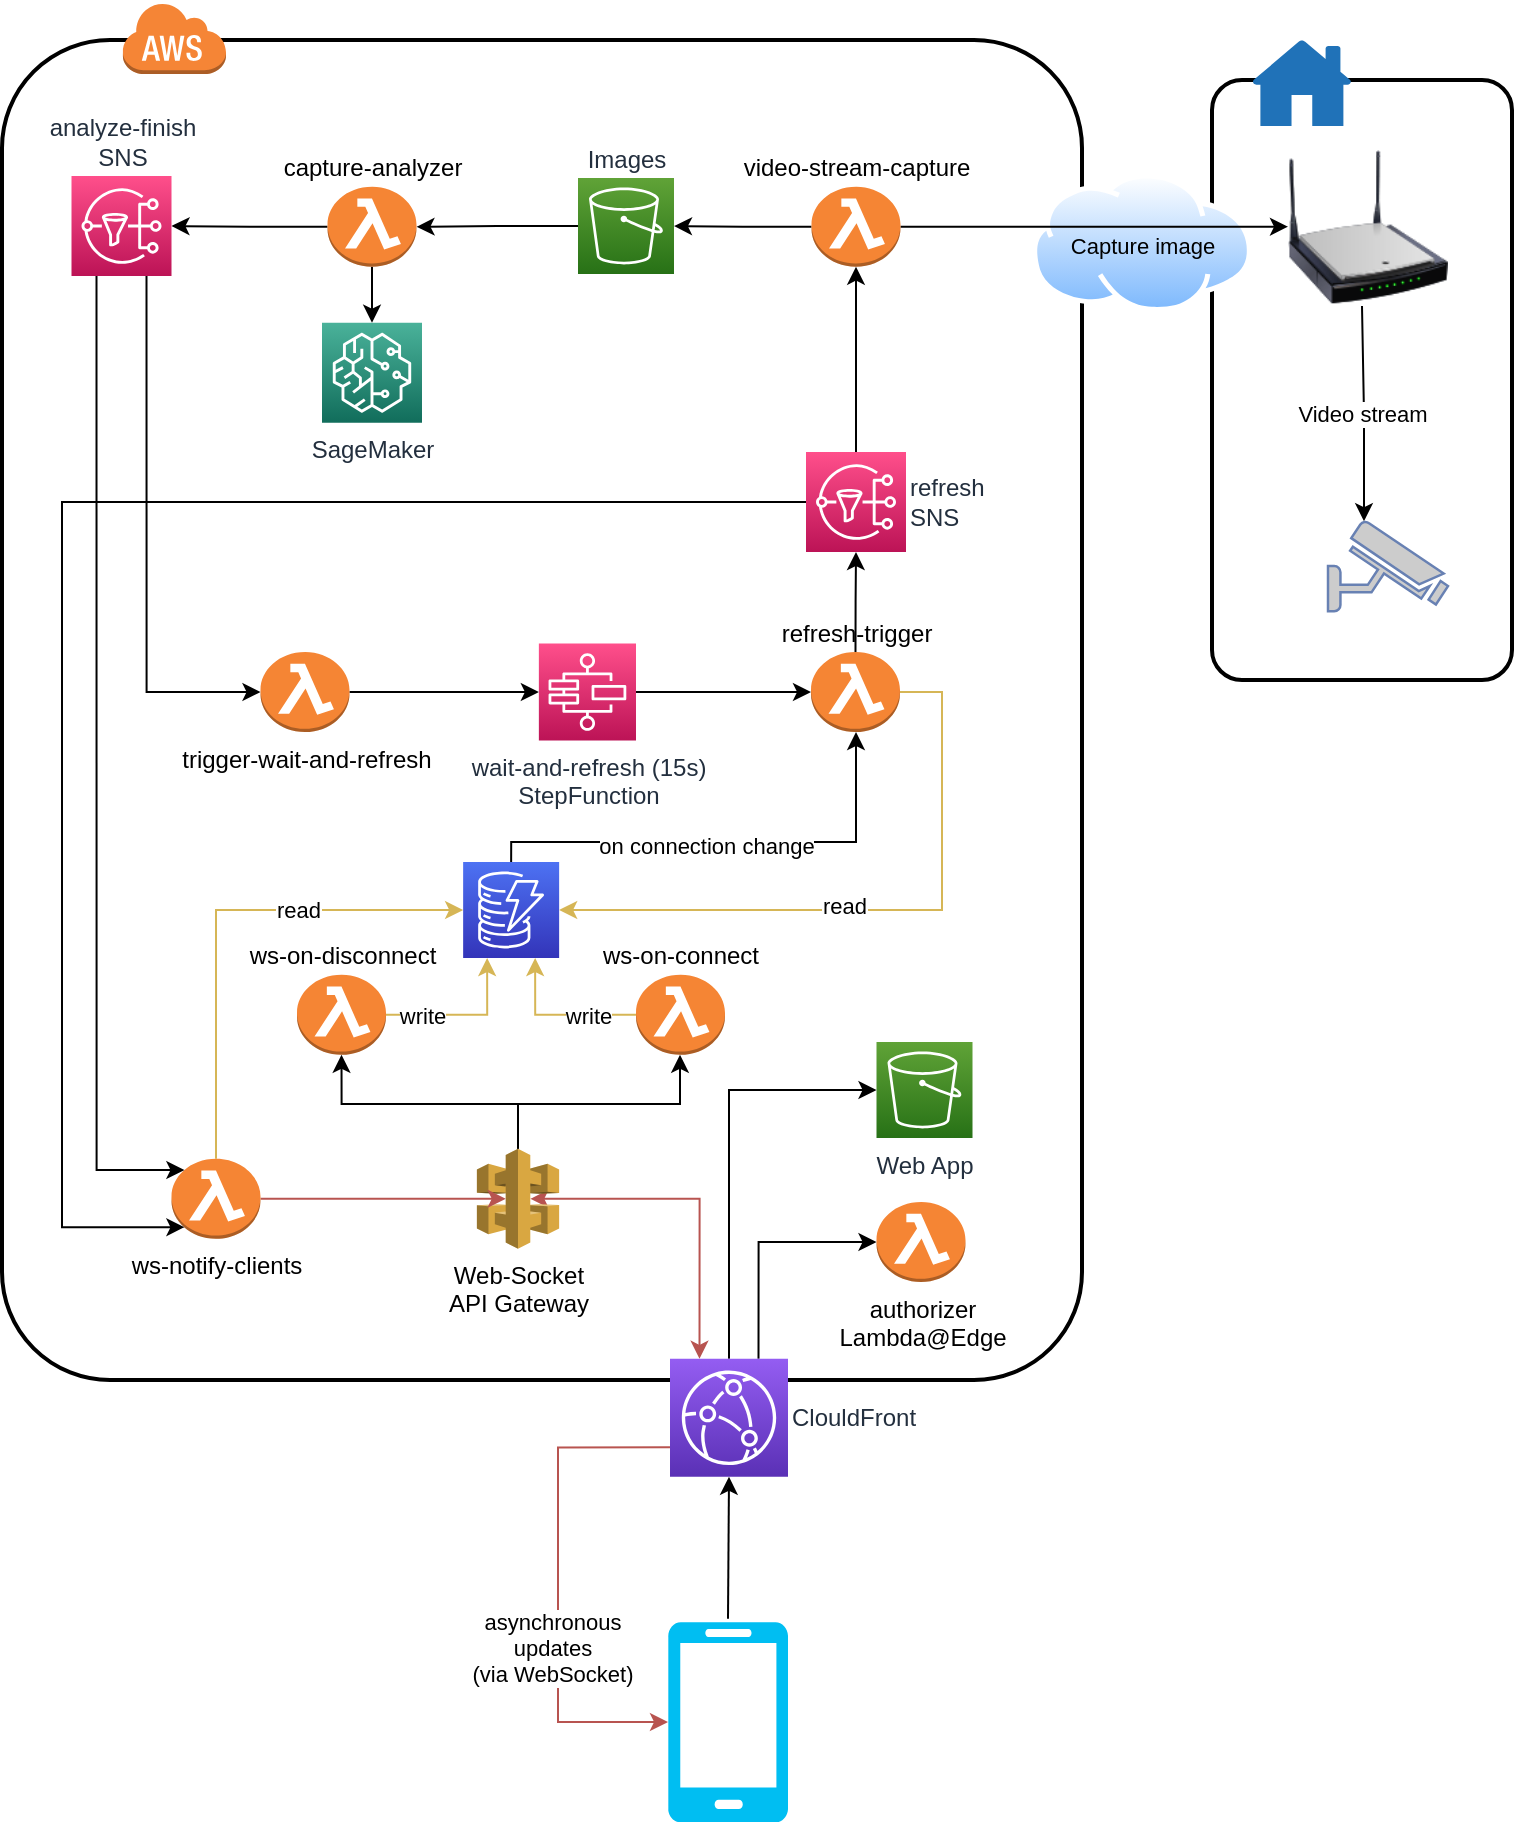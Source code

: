 <mxfile version="21.3.7" type="onedrive">
  <diagram id="Ko_1yokSzfLHn97Hn11Z" name="Page-1">
    <mxGraphModel dx="1434" dy="1779" grid="1" gridSize="10" guides="1" tooltips="1" connect="1" arrows="1" fold="1" page="1" pageScale="1" pageWidth="850" pageHeight="1100" math="0" shadow="0">
      <root>
        <mxCell id="0" />
        <mxCell id="1" parent="0" />
        <mxCell id="Zco0jViAKK-T3VoV0KM6-52" value="" style="rounded=1;arcSize=10;dashed=0;fillColor=none;gradientColor=none;strokeWidth=2;" parent="1" vertex="1">
          <mxGeometry x="50" y="9" width="540" height="670" as="geometry" />
        </mxCell>
        <mxCell id="Ue1eznpHvP8kz3ZbDEL6-2" value="" style="dashed=0;html=1;shape=mxgraph.aws3.cloud;fillColor=#F58536;gradientColor=none;dashed=0;" parent="1" vertex="1">
          <mxGeometry x="110" y="-10" width="52" height="36" as="geometry" />
        </mxCell>
        <mxCell id="Zco0jViAKK-T3VoV0KM6-9" style="edgeStyle=orthogonalEdgeStyle;rounded=0;orthogonalLoop=1;jettySize=auto;html=1;exitX=0;exitY=0.5;exitDx=0;exitDy=0;exitPerimeter=0;" parent="1" source="Ue1eznpHvP8kz3ZbDEL6-3" target="Ue1eznpHvP8kz3ZbDEL6-32" edge="1">
          <mxGeometry relative="1" as="geometry" />
        </mxCell>
        <mxCell id="Ue1eznpHvP8kz3ZbDEL6-3" value="Images" style="points=[[0,0,0],[0.25,0,0],[0.5,0,0],[0.75,0,0],[1,0,0],[0,1,0],[0.25,1,0],[0.5,1,0],[0.75,1,0],[1,1,0],[0,0.25,0],[0,0.5,0],[0,0.75,0],[1,0.25,0],[1,0.5,0],[1,0.75,0]];outlineConnect=0;fontColor=#232F3E;gradientColor=#60A337;gradientDirection=north;fillColor=#277116;strokeColor=#ffffff;dashed=0;verticalLabelPosition=top;verticalAlign=bottom;align=center;html=1;fontSize=12;fontStyle=0;aspect=fixed;shape=mxgraph.aws4.resourceIcon;resIcon=mxgraph.aws4.s3;labelPosition=center;" parent="1" vertex="1">
          <mxGeometry x="338" y="78" width="48" height="48" as="geometry" />
        </mxCell>
        <mxCell id="Ue1eznpHvP8kz3ZbDEL6-9" value="SageMaker" style="points=[[0,0,0],[0.25,0,0],[0.5,0,0],[0.75,0,0],[1,0,0],[0,1,0],[0.25,1,0],[0.5,1,0],[0.75,1,0],[1,1,0],[0,0.25,0],[0,0.5,0],[0,0.75,0],[1,0.25,0],[1,0.5,0],[1,0.75,0]];outlineConnect=0;fontColor=#232F3E;gradientColor=#4AB29A;gradientDirection=north;fillColor=#116D5B;strokeColor=#ffffff;dashed=0;verticalLabelPosition=bottom;verticalAlign=top;align=center;html=1;fontSize=12;fontStyle=0;aspect=fixed;shape=mxgraph.aws4.resourceIcon;resIcon=mxgraph.aws4.sagemaker;labelPosition=center;" parent="1" vertex="1">
          <mxGeometry x="210" y="150.35" width="50" height="50" as="geometry" />
        </mxCell>
        <mxCell id="Ue1eznpHvP8kz3ZbDEL6-17" style="edgeStyle=orthogonalEdgeStyle;rounded=0;orthogonalLoop=1;jettySize=auto;html=1;exitX=0.5;exitY=0;exitDx=0;exitDy=0;exitPerimeter=0;entryX=0.5;entryY=1;entryDx=0;entryDy=0;entryPerimeter=0;" parent="1" target="Ue1eznpHvP8kz3ZbDEL6-25" edge="1">
          <mxGeometry relative="1" as="geometry">
            <mxPoint x="413" y="748.4" as="targetPoint" />
            <mxPoint x="413" y="798.4" as="sourcePoint" />
          </mxGeometry>
        </mxCell>
        <mxCell id="Ue1eznpHvP8kz3ZbDEL6-10" value="" style="verticalLabelPosition=bottom;html=1;verticalAlign=top;align=center;strokeColor=none;fillColor=#00BEF2;shape=mxgraph.azure.mobile;pointerEvents=1;" parent="1" vertex="1">
          <mxGeometry x="383" y="800" width="60" height="100" as="geometry" />
        </mxCell>
        <mxCell id="Ue1eznpHvP8kz3ZbDEL6-11" value="" style="rounded=1;arcSize=10;dashed=0;fillColor=none;gradientColor=none;strokeWidth=2;" parent="1" vertex="1">
          <mxGeometry x="655" y="29" width="150" height="300" as="geometry" />
        </mxCell>
        <mxCell id="Ue1eznpHvP8kz3ZbDEL6-12" value="" style="pointerEvents=1;shadow=0;dashed=0;html=1;strokeColor=none;labelPosition=center;verticalLabelPosition=bottom;verticalAlign=top;outlineConnect=0;align=center;shape=mxgraph.office.concepts.home;fillColor=#2072B8;" parent="1" vertex="1">
          <mxGeometry x="675" y="9" width="50" height="43" as="geometry" />
        </mxCell>
        <mxCell id="Ue1eznpHvP8kz3ZbDEL6-20" value="Video stream" style="edgeStyle=orthogonalEdgeStyle;rounded=0;orthogonalLoop=1;jettySize=auto;html=1;exitX=0.3;exitY=0;exitDx=0;exitDy=0;exitPerimeter=0;endArrow=none;endFill=0;startArrow=classic;startFill=1;" parent="1" source="Ue1eznpHvP8kz3ZbDEL6-13" edge="1">
          <mxGeometry relative="1" as="geometry">
            <mxPoint x="726" y="257.1" as="sourcePoint" />
            <mxPoint x="730.0" y="142.05" as="targetPoint" />
          </mxGeometry>
        </mxCell>
        <mxCell id="Ue1eznpHvP8kz3ZbDEL6-13" value="" style="fontColor=#0066CC;verticalAlign=top;verticalLabelPosition=bottom;labelPosition=center;align=center;html=1;outlineConnect=0;fillColor=#CCCCCC;strokeColor=#6881B3;gradientColor=none;gradientDirection=north;strokeWidth=2;shape=mxgraph.networks.security_camera;" parent="1" vertex="1">
          <mxGeometry x="713" y="249.6" width="60" height="45" as="geometry" />
        </mxCell>
        <mxCell id="Zco0jViAKK-T3VoV0KM6-38" style="edgeStyle=orthogonalEdgeStyle;rounded=0;orthogonalLoop=1;jettySize=auto;html=1;exitX=1;exitY=0.5;exitDx=0;exitDy=0;exitPerimeter=0;entryX=0.75;entryY=1;entryDx=0;entryDy=0;entryPerimeter=0;startArrow=none;startFill=0;fillColor=#fff2cc;strokeColor=#d6b656;" parent="1" source="Ue1eznpHvP8kz3ZbDEL6-15" target="Zco0jViAKK-T3VoV0KM6-2" edge="1">
          <mxGeometry relative="1" as="geometry">
            <Array as="points">
              <mxPoint x="317" y="496" />
            </Array>
          </mxGeometry>
        </mxCell>
        <mxCell id="PeUCZZPBRBmkE4Zv6K2V-9" value="write" style="edgeLabel;html=1;align=center;verticalAlign=middle;resizable=0;points=[];" parent="Zco0jViAKK-T3VoV0KM6-38" vertex="1" connectable="0">
          <mxGeometry x="0.234" relative="1" as="geometry">
            <mxPoint x="7" as="offset" />
          </mxGeometry>
        </mxCell>
        <mxCell id="Ue1eznpHvP8kz3ZbDEL6-15" value="ws-on-connect" style="outlineConnect=0;dashed=0;verticalLabelPosition=top;verticalAlign=bottom;align=center;html=1;shape=mxgraph.aws3.lambda_function;fillColor=#F58534;gradientColor=none;labelPosition=center;" parent="1" vertex="1">
          <mxGeometry x="367" y="476.4" width="44.5" height="40" as="geometry" />
        </mxCell>
        <mxCell id="Zco0jViAKK-T3VoV0KM6-26" style="edgeStyle=orthogonalEdgeStyle;rounded=0;orthogonalLoop=1;jettySize=auto;html=1;exitX=0.65;exitY=0.5;exitDx=0;exitDy=0;exitPerimeter=0;entryX=0.25;entryY=0;entryDx=0;entryDy=0;entryPerimeter=0;fillColor=#f8cecc;strokeColor=#b85450;startArrow=classic;startFill=1;" parent="1" source="Ue1eznpHvP8kz3ZbDEL6-16" target="Ue1eznpHvP8kz3ZbDEL6-25" edge="1">
          <mxGeometry relative="1" as="geometry" />
        </mxCell>
        <mxCell id="Zco0jViAKK-T3VoV0KM6-36" style="edgeStyle=orthogonalEdgeStyle;rounded=0;orthogonalLoop=1;jettySize=auto;html=1;exitX=0.5;exitY=0;exitDx=0;exitDy=0;exitPerimeter=0;startArrow=none;startFill=0;" parent="1" source="Ue1eznpHvP8kz3ZbDEL6-16" target="Ue1eznpHvP8kz3ZbDEL6-15" edge="1">
          <mxGeometry relative="1" as="geometry">
            <Array as="points">
              <mxPoint x="308" y="541" />
              <mxPoint x="389" y="541" />
            </Array>
          </mxGeometry>
        </mxCell>
        <mxCell id="Sq9ULGYOzDA3a38u0P21-5" style="edgeStyle=orthogonalEdgeStyle;rounded=0;orthogonalLoop=1;jettySize=auto;html=1;exitX=0.5;exitY=0;exitDx=0;exitDy=0;exitPerimeter=0;entryX=0.5;entryY=1;entryDx=0;entryDy=0;entryPerimeter=0;" parent="1" source="Ue1eznpHvP8kz3ZbDEL6-16" target="Sq9ULGYOzDA3a38u0P21-3" edge="1">
          <mxGeometry relative="1" as="geometry">
            <Array as="points">
              <mxPoint x="308" y="541" />
              <mxPoint x="220" y="541" />
            </Array>
          </mxGeometry>
        </mxCell>
        <mxCell id="Ue1eznpHvP8kz3ZbDEL6-16" value="Web-Socket&lt;br&gt;API Gateway" style="outlineConnect=0;dashed=0;verticalLabelPosition=bottom;verticalAlign=top;align=center;html=1;shape=mxgraph.aws3.api_gateway;fillColor=#D9A741;gradientColor=none;labelPosition=center;" parent="1" vertex="1">
          <mxGeometry x="287.44" y="563.4" width="41.13" height="50" as="geometry" />
        </mxCell>
        <mxCell id="Ue1eznpHvP8kz3ZbDEL6-23" value="Web App" style="points=[[0,0,0],[0.25,0,0],[0.5,0,0],[0.75,0,0],[1,0,0],[0,1,0],[0.25,1,0],[0.5,1,0],[0.75,1,0],[1,1,0],[0,0.25,0],[0,0.5,0],[0,0.75,0],[1,0.25,0],[1,0.5,0],[1,0.75,0]];outlineConnect=0;fontColor=#232F3E;gradientColor=#60A337;gradientDirection=north;fillColor=#277116;strokeColor=#ffffff;dashed=0;verticalLabelPosition=bottom;verticalAlign=top;align=center;html=1;fontSize=12;fontStyle=0;aspect=fixed;shape=mxgraph.aws4.resourceIcon;resIcon=mxgraph.aws4.s3;" parent="1" vertex="1">
          <mxGeometry x="487.25" y="510" width="48" height="48" as="geometry" />
        </mxCell>
        <mxCell id="Ue1eznpHvP8kz3ZbDEL6-28" style="edgeStyle=orthogonalEdgeStyle;rounded=0;orthogonalLoop=1;jettySize=auto;html=1;exitX=0.5;exitY=0;exitDx=0;exitDy=0;exitPerimeter=0;entryX=0;entryY=0.5;entryDx=0;entryDy=0;entryPerimeter=0;" parent="1" source="Ue1eznpHvP8kz3ZbDEL6-25" target="Ue1eznpHvP8kz3ZbDEL6-23" edge="1">
          <mxGeometry relative="1" as="geometry" />
        </mxCell>
        <mxCell id="Zco0jViAKK-T3VoV0KM6-27" style="edgeStyle=orthogonalEdgeStyle;rounded=0;orthogonalLoop=1;jettySize=auto;html=1;exitX=0;exitY=0.75;exitDx=0;exitDy=0;exitPerimeter=0;entryX=0;entryY=0.5;entryDx=0;entryDy=0;entryPerimeter=0;fillColor=#f8cecc;strokeColor=#b85450;" parent="1" source="Ue1eznpHvP8kz3ZbDEL6-25" target="Ue1eznpHvP8kz3ZbDEL6-10" edge="1">
          <mxGeometry relative="1" as="geometry">
            <Array as="points">
              <mxPoint x="328" y="713" />
              <mxPoint x="328" y="850" />
            </Array>
          </mxGeometry>
        </mxCell>
        <mxCell id="Zco0jViAKK-T3VoV0KM6-28" value="asynchronous&lt;br&gt;updates&lt;br&gt;(via WebSocket)" style="edgeLabel;html=1;align=center;verticalAlign=middle;resizable=0;points=[];" parent="Zco0jViAKK-T3VoV0KM6-27" vertex="1" connectable="0">
          <mxGeometry x="0.26" y="-3" relative="1" as="geometry">
            <mxPoint as="offset" />
          </mxGeometry>
        </mxCell>
        <mxCell id="Sq9ULGYOzDA3a38u0P21-34" style="edgeStyle=orthogonalEdgeStyle;rounded=0;orthogonalLoop=1;jettySize=auto;html=1;exitX=0.75;exitY=0;exitDx=0;exitDy=0;exitPerimeter=0;entryX=0;entryY=0.5;entryDx=0;entryDy=0;entryPerimeter=0;" parent="1" source="Ue1eznpHvP8kz3ZbDEL6-25" target="Sq9ULGYOzDA3a38u0P21-33" edge="1">
          <mxGeometry relative="1" as="geometry" />
        </mxCell>
        <mxCell id="Ue1eznpHvP8kz3ZbDEL6-25" value="ClouldFront" style="points=[[0,0,0],[0.25,0,0],[0.5,0,0],[0.75,0,0],[1,0,0],[0,1,0],[0.25,1,0],[0.5,1,0],[0.75,1,0],[1,1,0],[0,0.25,0],[0,0.5,0],[0,0.75,0],[1,0.25,0],[1,0.5,0],[1,0.75,0]];outlineConnect=0;fontColor=#232F3E;gradientColor=#945DF2;gradientDirection=north;fillColor=#5A30B5;strokeColor=#ffffff;dashed=0;verticalLabelPosition=middle;verticalAlign=middle;align=left;html=1;fontSize=12;fontStyle=0;aspect=fixed;shape=mxgraph.aws4.resourceIcon;resIcon=mxgraph.aws4.cloudfront;labelPosition=right;" parent="1" vertex="1">
          <mxGeometry x="384" y="668.4" width="59" height="59" as="geometry" />
        </mxCell>
        <mxCell id="Zco0jViAKK-T3VoV0KM6-10" style="edgeStyle=orthogonalEdgeStyle;rounded=0;orthogonalLoop=1;jettySize=auto;html=1;exitX=0;exitY=0.5;exitDx=0;exitDy=0;exitPerimeter=0;" parent="1" source="Ue1eznpHvP8kz3ZbDEL6-32" target="Zco0jViAKK-T3VoV0KM6-29" edge="1">
          <mxGeometry relative="1" as="geometry">
            <mxPoint x="135.25" y="102.5" as="targetPoint" />
          </mxGeometry>
        </mxCell>
        <mxCell id="Zco0jViAKK-T3VoV0KM6-11" style="edgeStyle=orthogonalEdgeStyle;rounded=0;orthogonalLoop=1;jettySize=auto;html=1;exitX=0.5;exitY=1;exitDx=0;exitDy=0;exitPerimeter=0;entryX=0.5;entryY=0;entryDx=0;entryDy=0;entryPerimeter=0;" parent="1" source="Ue1eznpHvP8kz3ZbDEL6-32" target="Ue1eznpHvP8kz3ZbDEL6-9" edge="1">
          <mxGeometry relative="1" as="geometry">
            <mxPoint x="267.333" y="143" as="targetPoint" />
          </mxGeometry>
        </mxCell>
        <mxCell id="Ue1eznpHvP8kz3ZbDEL6-32" value="capture-analyzer" style="outlineConnect=0;dashed=0;verticalLabelPosition=top;verticalAlign=bottom;align=center;html=1;shape=mxgraph.aws3.lambda_function;fillColor=#F58534;gradientColor=none;labelPosition=center;" parent="1" vertex="1">
          <mxGeometry x="212.75" y="82.35" width="44.5" height="40" as="geometry" />
        </mxCell>
        <mxCell id="Ue1eznpHvP8kz3ZbDEL6-37" value="&lt;span style=&quot;color: rgb(0 , 0 , 0) ; font-family: &amp;#34;helvetica&amp;#34; ; font-size: 11px ; font-style: normal ; font-weight: 400 ; letter-spacing: normal ; text-align: center ; text-indent: 0px ; text-transform: none ; word-spacing: 0px ; display: inline ; float: none&quot;&gt;Capture image&lt;/span&gt;" style="aspect=fixed;perimeter=ellipsePerimeter;html=1;align=center;shadow=0;dashed=0;spacingTop=3;image;image=img/lib/active_directory/internet_cloud.svg;labelPosition=center;verticalLabelPosition=middle;verticalAlign=middle;labelBackgroundColor=none;" parent="1" vertex="1">
          <mxGeometry x="565" y="75.7" width="110" height="69.3" as="geometry" />
        </mxCell>
        <mxCell id="Ue1eznpHvP8kz3ZbDEL6-21" value="" style="edgeStyle=orthogonalEdgeStyle;rounded=0;orthogonalLoop=1;jettySize=auto;html=1;entryX=1;entryY=0.5;entryDx=0;entryDy=0;entryPerimeter=0;startArrow=classic;startFill=1;endArrow=none;endFill=0;exitX=0;exitY=0.5;exitDx=0;exitDy=0;" parent="1" source="Ue1eznpHvP8kz3ZbDEL6-46" target="Ue1eznpHvP8kz3ZbDEL6-44" edge="1">
          <mxGeometry relative="1" as="geometry">
            <mxPoint x="695.0" y="154.379" as="sourcePoint" />
          </mxGeometry>
        </mxCell>
        <mxCell id="Ue1eznpHvP8kz3ZbDEL6-45" style="edgeStyle=orthogonalEdgeStyle;rounded=0;orthogonalLoop=1;jettySize=auto;html=1;exitX=0;exitY=0.5;exitDx=0;exitDy=0;exitPerimeter=0;" parent="1" source="Ue1eznpHvP8kz3ZbDEL6-44" target="Ue1eznpHvP8kz3ZbDEL6-3" edge="1">
          <mxGeometry relative="1" as="geometry" />
        </mxCell>
        <mxCell id="Ue1eznpHvP8kz3ZbDEL6-44" value="video-stream-capture" style="outlineConnect=0;dashed=0;verticalLabelPosition=top;verticalAlign=bottom;align=center;html=1;shape=mxgraph.aws3.lambda_function;fillColor=#F58534;gradientColor=none;labelPosition=center;" parent="1" vertex="1">
          <mxGeometry x="454.75" y="82.35" width="44.5" height="40" as="geometry" />
        </mxCell>
        <mxCell id="Ue1eznpHvP8kz3ZbDEL6-46" value="" style="image;html=1;image=img/lib/clip_art/networking/Wireless_Router_N_128x128.png;labelBackgroundColor=none;align=right;verticalAlign=top;" parent="1" vertex="1">
          <mxGeometry x="693" y="62.35" width="80" height="80" as="geometry" />
        </mxCell>
        <mxCell id="PeUCZZPBRBmkE4Zv6K2V-2" style="edgeStyle=orthogonalEdgeStyle;rounded=0;orthogonalLoop=1;jettySize=auto;html=1;exitX=0.5;exitY=0;exitDx=0;exitDy=0;exitPerimeter=0;" parent="1" source="Zco0jViAKK-T3VoV0KM6-2" target="Sq9ULGYOzDA3a38u0P21-30" edge="1">
          <mxGeometry relative="1" as="geometry">
            <Array as="points">
              <mxPoint x="305" y="410" />
              <mxPoint x="477" y="410" />
            </Array>
          </mxGeometry>
        </mxCell>
        <mxCell id="PeUCZZPBRBmkE4Zv6K2V-6" value="on connection change" style="edgeLabel;html=1;align=center;verticalAlign=middle;resizable=0;points=[];" parent="PeUCZZPBRBmkE4Zv6K2V-2" vertex="1" connectable="0">
          <mxGeometry x="-0.098" y="-2" relative="1" as="geometry">
            <mxPoint as="offset" />
          </mxGeometry>
        </mxCell>
        <mxCell id="Zco0jViAKK-T3VoV0KM6-2" value="" style="sketch=0;points=[[0,0,0],[0.25,0,0],[0.5,0,0],[0.75,0,0],[1,0,0],[0,1,0],[0.25,1,0],[0.5,1,0],[0.75,1,0],[1,1,0],[0,0.25,0],[0,0.5,0],[0,0.75,0],[1,0.25,0],[1,0.5,0],[1,0.75,0]];outlineConnect=0;fontColor=#232F3E;gradientColor=#4D72F3;gradientDirection=north;fillColor=#3334B9;strokeColor=#ffffff;dashed=0;verticalLabelPosition=bottom;verticalAlign=top;align=center;html=1;fontSize=12;fontStyle=0;aspect=fixed;shape=mxgraph.aws4.resourceIcon;resIcon=mxgraph.aws4.dynamodb;" parent="1" vertex="1">
          <mxGeometry x="280.57" y="420" width="48" height="48" as="geometry" />
        </mxCell>
        <mxCell id="hsmV48s2ZcD69sB4OWOO-7" style="edgeStyle=orthogonalEdgeStyle;rounded=0;orthogonalLoop=1;jettySize=auto;html=1;exitX=1;exitY=0.5;exitDx=0;exitDy=0;exitPerimeter=0;fillColor=#fff2cc;strokeColor=#d6b656;entryX=0.25;entryY=1;entryDx=0;entryDy=0;entryPerimeter=0;" parent="1" source="Sq9ULGYOzDA3a38u0P21-3" target="Zco0jViAKK-T3VoV0KM6-2" edge="1">
          <mxGeometry relative="1" as="geometry">
            <Array as="points">
              <mxPoint x="293" y="496" />
            </Array>
          </mxGeometry>
        </mxCell>
        <mxCell id="PeUCZZPBRBmkE4Zv6K2V-10" value="write" style="edgeLabel;html=1;align=center;verticalAlign=middle;resizable=0;points=[];" parent="hsmV48s2ZcD69sB4OWOO-7" vertex="1" connectable="0">
          <mxGeometry x="-0.599" relative="1" as="geometry">
            <mxPoint x="2" as="offset" />
          </mxGeometry>
        </mxCell>
        <mxCell id="Zco0jViAKK-T3VoV0KM6-7" style="edgeStyle=orthogonalEdgeStyle;rounded=0;orthogonalLoop=1;jettySize=auto;html=1;exitX=1;exitY=0.5;exitDx=0;exitDy=0;exitPerimeter=0;entryX=0.35;entryY=0.5;entryDx=0;entryDy=0;entryPerimeter=0;fillColor=#f8cecc;strokeColor=#b85450;" parent="1" source="Zco0jViAKK-T3VoV0KM6-4" target="Ue1eznpHvP8kz3ZbDEL6-16" edge="1">
          <mxGeometry relative="1" as="geometry">
            <Array as="points" />
          </mxGeometry>
        </mxCell>
        <mxCell id="Zco0jViAKK-T3VoV0KM6-39" style="edgeStyle=orthogonalEdgeStyle;rounded=0;orthogonalLoop=1;jettySize=auto;html=1;exitX=0.5;exitY=0;exitDx=0;exitDy=0;exitPerimeter=0;startArrow=none;startFill=0;fillColor=#fff2cc;strokeColor=#d6b656;entryX=0;entryY=0.5;entryDx=0;entryDy=0;entryPerimeter=0;" parent="1" source="Zco0jViAKK-T3VoV0KM6-4" target="Zco0jViAKK-T3VoV0KM6-2" edge="1">
          <mxGeometry relative="1" as="geometry">
            <Array as="points">
              <mxPoint x="157" y="444" />
            </Array>
          </mxGeometry>
        </mxCell>
        <mxCell id="PeUCZZPBRBmkE4Zv6K2V-8" value="read" style="edgeLabel;html=1;align=center;verticalAlign=middle;resizable=0;points=[];" parent="Zco0jViAKK-T3VoV0KM6-39" vertex="1" connectable="0">
          <mxGeometry x="0.333" relative="1" as="geometry">
            <mxPoint as="offset" />
          </mxGeometry>
        </mxCell>
        <mxCell id="Zco0jViAKK-T3VoV0KM6-4" value="ws-notify-clients" style="outlineConnect=0;dashed=0;verticalLabelPosition=bottom;verticalAlign=top;align=center;html=1;shape=mxgraph.aws3.lambda_function;fillColor=#F58534;gradientColor=none;labelPosition=center;" parent="1" vertex="1">
          <mxGeometry x="134.75" y="568.4" width="44.5" height="40" as="geometry" />
        </mxCell>
        <mxCell id="Zco0jViAKK-T3VoV0KM6-57" style="edgeStyle=orthogonalEdgeStyle;rounded=0;orthogonalLoop=1;jettySize=auto;html=1;exitX=0.25;exitY=1;exitDx=0;exitDy=0;exitPerimeter=0;startArrow=none;startFill=0;entryX=0.145;entryY=0.145;entryDx=0;entryDy=0;entryPerimeter=0;" parent="1" source="Zco0jViAKK-T3VoV0KM6-29" target="Zco0jViAKK-T3VoV0KM6-4" edge="1">
          <mxGeometry relative="1" as="geometry">
            <mxPoint x="140" y="580" as="targetPoint" />
            <Array as="points">
              <mxPoint x="97" y="574" />
              <mxPoint x="141" y="574" />
            </Array>
          </mxGeometry>
        </mxCell>
        <mxCell id="Sq9ULGYOzDA3a38u0P21-18" style="edgeStyle=orthogonalEdgeStyle;rounded=0;orthogonalLoop=1;jettySize=auto;html=1;exitX=0.75;exitY=1;exitDx=0;exitDy=0;exitPerimeter=0;entryX=0;entryY=0.5;entryDx=0;entryDy=0;entryPerimeter=0;" parent="1" source="Zco0jViAKK-T3VoV0KM6-29" target="Sq9ULGYOzDA3a38u0P21-15" edge="1">
          <mxGeometry relative="1" as="geometry">
            <Array as="points">
              <mxPoint x="122" y="335" />
            </Array>
            <mxPoint x="190" y="328" as="targetPoint" />
          </mxGeometry>
        </mxCell>
        <mxCell id="Zco0jViAKK-T3VoV0KM6-29" value="analyze-finish&lt;br&gt;SNS&lt;br&gt;" style="sketch=0;points=[[0,0,0],[0.25,0,0],[0.5,0,0],[0.75,0,0],[1,0,0],[0,1,0],[0.25,1,0],[0.5,1,0],[0.75,1,0],[1,1,0],[0,0.25,0],[0,0.5,0],[0,0.75,0],[1,0.25,0],[1,0.5,0],[1,0.75,0]];outlineConnect=0;fontColor=#232F3E;gradientColor=#FF4F8B;gradientDirection=north;fillColor=#BC1356;strokeColor=#ffffff;dashed=0;verticalLabelPosition=top;verticalAlign=bottom;align=center;html=1;fontSize=12;fontStyle=0;aspect=fixed;shape=mxgraph.aws4.resourceIcon;resIcon=mxgraph.aws4.sns;labelPosition=center;" parent="1" vertex="1">
          <mxGeometry x="84.75" y="77" width="50" height="50" as="geometry" />
        </mxCell>
        <mxCell id="Sq9ULGYOzDA3a38u0P21-27" style="edgeStyle=orthogonalEdgeStyle;rounded=0;orthogonalLoop=1;jettySize=auto;html=1;exitX=0;exitY=0.5;exitDx=0;exitDy=0;exitPerimeter=0;entryX=0.145;entryY=0.855;entryDx=0;entryDy=0;entryPerimeter=0;" parent="1" source="Zco0jViAKK-T3VoV0KM6-50" target="Zco0jViAKK-T3VoV0KM6-4" edge="1">
          <mxGeometry relative="1" as="geometry">
            <Array as="points">
              <mxPoint x="446" y="240" />
              <mxPoint x="80" y="240" />
              <mxPoint x="80" y="603" />
            </Array>
          </mxGeometry>
        </mxCell>
        <mxCell id="Zco0jViAKK-T3VoV0KM6-50" value="refresh&lt;br&gt;SNS" style="sketch=0;points=[[0,0,0],[0.25,0,0],[0.5,0,0],[0.75,0,0],[1,0,0],[0,1,0],[0.25,1,0],[0.5,1,0],[0.75,1,0],[1,1,0],[0,0.25,0],[0,0.5,0],[0,0.75,0],[1,0.25,0],[1,0.5,0],[1,0.75,0]];outlineConnect=0;fontColor=#232F3E;gradientColor=#FF4F8B;gradientDirection=north;fillColor=#BC1356;strokeColor=#ffffff;dashed=0;verticalLabelPosition=middle;verticalAlign=middle;align=left;html=1;fontSize=12;fontStyle=0;aspect=fixed;shape=mxgraph.aws4.resourceIcon;resIcon=mxgraph.aws4.sns;labelPosition=right;" parent="1" vertex="1">
          <mxGeometry x="452" y="215" width="50" height="50" as="geometry" />
        </mxCell>
        <mxCell id="Zco0jViAKK-T3VoV0KM6-67" style="edgeStyle=orthogonalEdgeStyle;rounded=0;orthogonalLoop=1;jettySize=auto;html=1;entryX=0.5;entryY=1;entryDx=0;entryDy=0;entryPerimeter=0;startArrow=none;startFill=0;exitX=0.5;exitY=0;exitDx=0;exitDy=0;exitPerimeter=0;" parent="1" source="Zco0jViAKK-T3VoV0KM6-50" target="Ue1eznpHvP8kz3ZbDEL6-44" edge="1">
          <mxGeometry relative="1" as="geometry">
            <mxPoint x="499" y="151" as="sourcePoint" />
          </mxGeometry>
        </mxCell>
        <mxCell id="Sq9ULGYOzDA3a38u0P21-3" value="ws-on-disconnect" style="outlineConnect=0;dashed=0;verticalLabelPosition=top;verticalAlign=bottom;align=center;html=1;shape=mxgraph.aws3.lambda_function;fillColor=#F58534;gradientColor=none;labelPosition=center;" parent="1" vertex="1">
          <mxGeometry x="197.5" y="476.4" width="44.5" height="40" as="geometry" />
        </mxCell>
        <mxCell id="Sq9ULGYOzDA3a38u0P21-16" value="" style="edgeStyle=orthogonalEdgeStyle;rounded=0;orthogonalLoop=1;jettySize=auto;html=1;" parent="1" source="Sq9ULGYOzDA3a38u0P21-15" target="Sq9ULGYOzDA3a38u0P21-28" edge="1">
          <mxGeometry relative="1" as="geometry">
            <mxPoint x="215" y="304.609" as="targetPoint" />
          </mxGeometry>
        </mxCell>
        <mxCell id="Sq9ULGYOzDA3a38u0P21-15" value="trigger-wait-and-refresh" style="outlineConnect=0;dashed=0;verticalLabelPosition=bottom;verticalAlign=top;align=center;html=1;shape=mxgraph.aws3.lambda_function;fillColor=#F58534;gradientColor=none;labelPosition=center;" parent="1" vertex="1">
          <mxGeometry x="179.25" y="315.0" width="44.5" height="40" as="geometry" />
        </mxCell>
        <mxCell id="Sq9ULGYOzDA3a38u0P21-25" style="edgeStyle=orthogonalEdgeStyle;rounded=0;orthogonalLoop=1;jettySize=auto;html=1;exitX=1;exitY=0.5;exitDx=0;exitDy=0;exitPerimeter=0;entryX=0;entryY=0.5;entryDx=0;entryDy=0;entryPerimeter=0;" parent="1" source="Sq9ULGYOzDA3a38u0P21-28" target="Sq9ULGYOzDA3a38u0P21-30" edge="1">
          <mxGeometry relative="1" as="geometry">
            <mxPoint x="386" y="304.72" as="sourcePoint" />
          </mxGeometry>
        </mxCell>
        <mxCell id="Sq9ULGYOzDA3a38u0P21-26" style="edgeStyle=orthogonalEdgeStyle;rounded=0;orthogonalLoop=1;jettySize=auto;html=1;exitX=1;exitY=0.5;exitDx=0;exitDy=0;exitPerimeter=0;fillColor=#fff2cc;strokeColor=#d6b656;entryX=1;entryY=0.5;entryDx=0;entryDy=0;entryPerimeter=0;" parent="1" source="Sq9ULGYOzDA3a38u0P21-30" target="Zco0jViAKK-T3VoV0KM6-2" edge="1">
          <mxGeometry relative="1" as="geometry">
            <Array as="points">
              <mxPoint x="520" y="335" />
              <mxPoint x="520" y="444" />
            </Array>
          </mxGeometry>
        </mxCell>
        <mxCell id="PeUCZZPBRBmkE4Zv6K2V-7" value="read" style="edgeLabel;html=1;align=center;verticalAlign=middle;resizable=0;points=[];" parent="Sq9ULGYOzDA3a38u0P21-26" vertex="1" connectable="0">
          <mxGeometry x="0.116" y="-2" relative="1" as="geometry">
            <mxPoint as="offset" />
          </mxGeometry>
        </mxCell>
        <mxCell id="Sq9ULGYOzDA3a38u0P21-28" value="wait-and-refresh (15s)&lt;br&gt;StepFunction" style="sketch=0;points=[[0,0,0],[0.25,0,0],[0.5,0,0],[0.75,0,0],[1,0,0],[0,1,0],[0.25,1,0],[0.5,1,0],[0.75,1,0],[1,1,0],[0,0.25,0],[0,0.5,0],[0,0.75,0],[1,0.25,0],[1,0.5,0],[1,0.75,0]];outlineConnect=0;fontColor=#232F3E;gradientColor=#FF4F8B;gradientDirection=north;fillColor=#BC1356;strokeColor=#ffffff;dashed=0;verticalLabelPosition=bottom;verticalAlign=top;align=center;html=1;fontSize=12;fontStyle=0;aspect=fixed;shape=mxgraph.aws4.resourceIcon;resIcon=mxgraph.aws4.step_functions;" parent="1" vertex="1">
          <mxGeometry x="318.43" y="310.72" width="48.57" height="48.57" as="geometry" />
        </mxCell>
        <mxCell id="Sq9ULGYOzDA3a38u0P21-32" style="edgeStyle=orthogonalEdgeStyle;rounded=0;orthogonalLoop=1;jettySize=auto;html=1;exitX=0.5;exitY=0;exitDx=0;exitDy=0;exitPerimeter=0;" parent="1" source="Sq9ULGYOzDA3a38u0P21-30" target="Zco0jViAKK-T3VoV0KM6-50" edge="1">
          <mxGeometry relative="1" as="geometry" />
        </mxCell>
        <mxCell id="Sq9ULGYOzDA3a38u0P21-30" value="refresh-trigger&lt;br&gt;" style="outlineConnect=0;dashed=0;verticalLabelPosition=top;verticalAlign=bottom;align=center;html=1;shape=mxgraph.aws3.lambda_function;fillColor=#F58534;gradientColor=none;labelPosition=center;" parent="1" vertex="1">
          <mxGeometry x="454.5" y="315.0" width="44.5" height="40" as="geometry" />
        </mxCell>
        <mxCell id="Sq9ULGYOzDA3a38u0P21-33" value="authorizer&lt;br&gt;Lambda@Edge" style="outlineConnect=0;dashed=0;verticalLabelPosition=bottom;verticalAlign=top;align=center;html=1;shape=mxgraph.aws3.lambda_function;fillColor=#F58534;gradientColor=none;labelPosition=center;" parent="1" vertex="1">
          <mxGeometry x="487.25" y="590" width="44.5" height="40" as="geometry" />
        </mxCell>
        <mxCell id="PeUCZZPBRBmkE4Zv6K2V-1" value="" style="shape=image;html=1;verticalAlign=top;verticalLabelPosition=bottom;labelBackgroundColor=#ffffff;imageAspect=0;aspect=fixed;image=https://cdn0.iconfinder.com/data/icons/long-shadow-web-icons/512/angular-symbol-128.png" parent="1" vertex="1">
          <mxGeometry x="394.5" y="831.5" width="37" height="37" as="geometry" />
        </mxCell>
      </root>
    </mxGraphModel>
  </diagram>
</mxfile>
